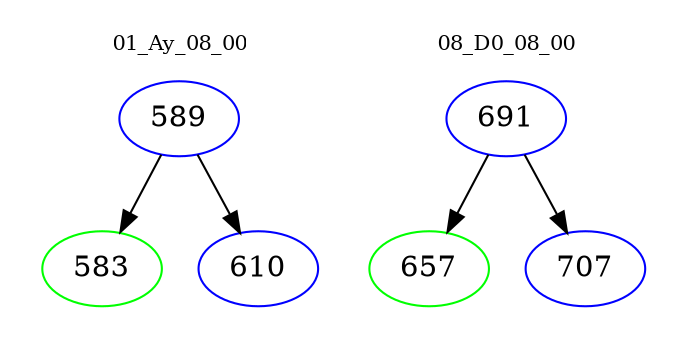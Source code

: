 digraph{
subgraph cluster_0 {
color = white
label = "01_Ay_08_00";
fontsize=10;
T0_589 [label="589", color="blue"]
T0_589 -> T0_583 [color="black"]
T0_583 [label="583", color="green"]
T0_589 -> T0_610 [color="black"]
T0_610 [label="610", color="blue"]
}
subgraph cluster_1 {
color = white
label = "08_D0_08_00";
fontsize=10;
T1_691 [label="691", color="blue"]
T1_691 -> T1_657 [color="black"]
T1_657 [label="657", color="green"]
T1_691 -> T1_707 [color="black"]
T1_707 [label="707", color="blue"]
}
}
